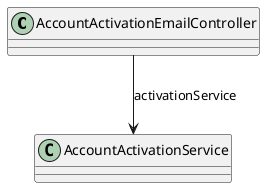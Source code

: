 @startuml Simple Controller Email Class Diagram

class AccountActivationEmailController {
}

' Relationships
AccountActivationEmailController --> AccountActivationService : activationService

@enduml